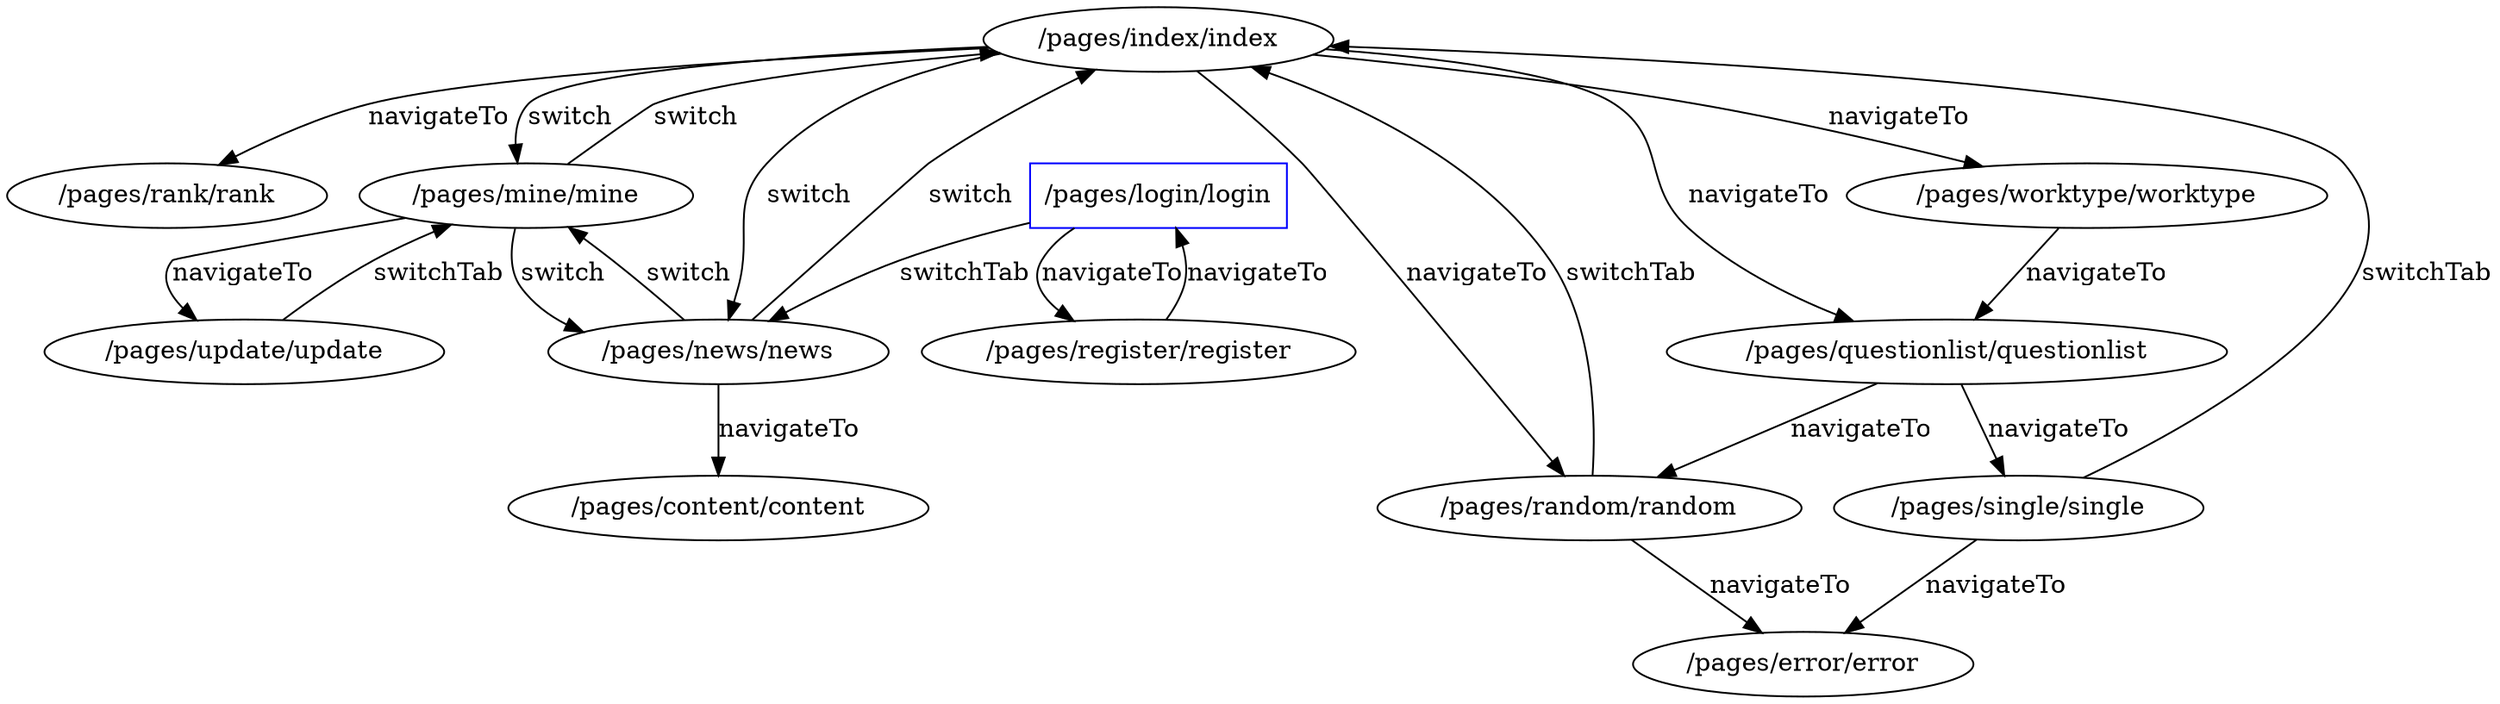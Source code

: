 // UI State Transfer Diagram
digraph {
	"/pages/rank/rank" [label="/pages/rank/rank"]
	"/pages/register/register" [label="/pages/register/register"]
	"/pages/index/index" [label="/pages/index/index"]
	"/pages/mine/mine" [label="/pages/mine/mine"]
	"/pages/error/error" [label="/pages/error/error"]
	"/pages/random/random" [label="/pages/random/random"]
	"/pages/single/single" [label="/pages/single/single"]
	"/pages/worktype/worktype" [label="/pages/worktype/worktype"]
	"/pages/update/update" [label="/pages/update/update"]
	"/pages/login/login" [label="/pages/login/login" color=blue shape=rectangle]
	"/pages/content/content" [label="/pages/content/content"]
	"/pages/questionlist/questionlist" [label="/pages/questionlist/questionlist"]
	"/pages/news/news" [label="/pages/news/news"]
	"/pages/news/news" -> "/pages/index/index" [label=switch]
	"/pages/news/news" -> "/pages/mine/mine" [label=switch]
	"/pages/index/index" -> "/pages/news/news" [label=switch]
	"/pages/index/index" -> "/pages/mine/mine" [label=switch]
	"/pages/mine/mine" -> "/pages/news/news" [label=switch]
	"/pages/mine/mine" -> "/pages/index/index" [label=switch]
	"/pages/login/login" -> "/pages/register/register" [label=navigateTo]
	"/pages/login/login" -> "/pages/news/news" [label=switchTab]
	"/pages/register/register" -> "/pages/login/login" [label=navigateTo]
	"/pages/index/index" -> "/pages/worktype/worktype" [label=navigateTo]
	"/pages/index/index" -> "/pages/rank/rank" [label=navigateTo]
	"/pages/index/index" -> "/pages/questionlist/questionlist" [label=navigateTo]
	"/pages/index/index" -> "/pages/random/random" [label=navigateTo]
	"/pages/single/single" -> "/pages/index/index" [label=switchTab]
	"/pages/single/single" -> "/pages/error/error" [label=navigateTo]
	"/pages/worktype/worktype" -> "/pages/questionlist/questionlist" [label=navigateTo]
	"/pages/questionlist/questionlist" -> "/pages/single/single" [label=navigateTo]
	"/pages/questionlist/questionlist" -> "/pages/random/random" [label=navigateTo]
	"/pages/mine/mine" -> "/pages/update/update" [label=navigateTo]
	"/pages/random/random" -> "/pages/index/index" [label=switchTab]
	"/pages/random/random" -> "/pages/error/error" [label=navigateTo]
	"/pages/news/news" -> "/pages/content/content" [label=navigateTo]
	"/pages/update/update" -> "/pages/mine/mine" [label=switchTab]
}
